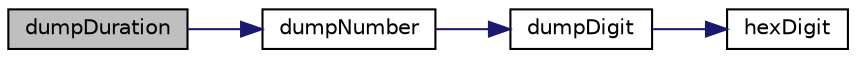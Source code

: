 digraph "dumpDuration"
{
 // LATEX_PDF_SIZE
  edge [fontname="Helvetica",fontsize="10",labelfontname="Helvetica",labelfontsize="10"];
  node [fontname="Helvetica",fontsize="10",shape=record];
  rankdir="LR";
  Node1 [label="dumpDuration",height=0.2,width=0.4,color="black", fillcolor="grey75", style="filled", fontcolor="black",tooltip=" "];
  Node1 -> Node2 [color="midnightblue",fontsize="10",style="solid",fontname="Helvetica"];
  Node2 [label="dumpNumber",height=0.2,width=0.4,color="black", fillcolor="white", style="filled",URL="$_i_r_remote___library_2ir___pronto_8hpp.html#ga69048be6384abbbe3c17e3f25432a392",tooltip=" "];
  Node2 -> Node3 [color="midnightblue",fontsize="10",style="solid",fontname="Helvetica"];
  Node3 [label="dumpDigit",height=0.2,width=0.4,color="black", fillcolor="white", style="filled",URL="$_i_r_remote___library_2ir___pronto_8hpp.html#gaa82a581fafa8fa2310b7241fe1ded33d",tooltip=" "];
  Node3 -> Node4 [color="midnightblue",fontsize="10",style="solid",fontname="Helvetica"];
  Node4 [label="hexDigit",height=0.2,width=0.4,color="black", fillcolor="white", style="filled",URL="$_i_r_remote___library_2ir___pronto_8hpp.html#ga7741bc8892620b5da6c38a29d3d48668",tooltip=" "];
}

